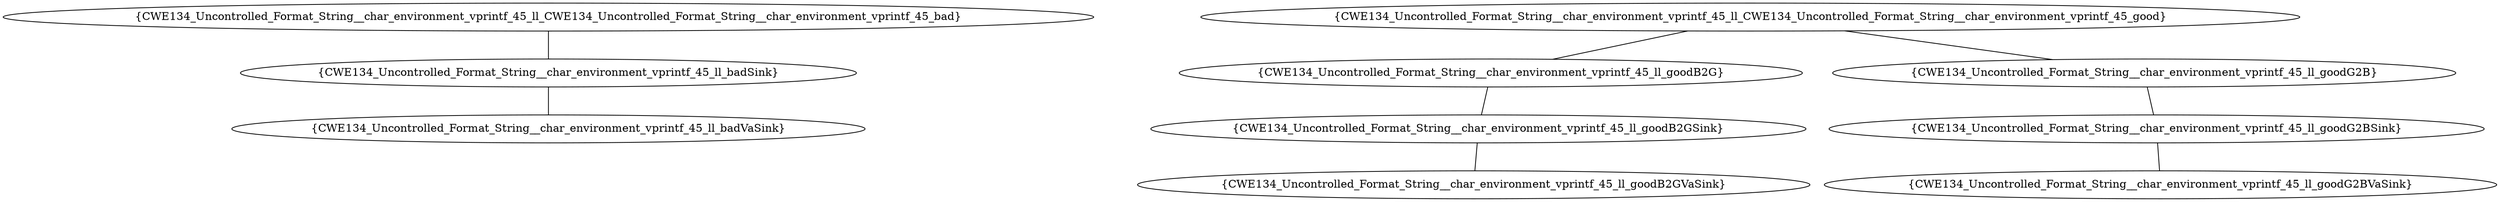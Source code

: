 graph "cg graph" {
CWE134_Uncontrolled_Format_String__char_environment_vprintf_45_ll_CWE134_Uncontrolled_Format_String__char_environment_vprintf_45_bad [label="{CWE134_Uncontrolled_Format_String__char_environment_vprintf_45_ll_CWE134_Uncontrolled_Format_String__char_environment_vprintf_45_bad}"];
CWE134_Uncontrolled_Format_String__char_environment_vprintf_45_ll_badSink [label="{CWE134_Uncontrolled_Format_String__char_environment_vprintf_45_ll_badSink}"];
CWE134_Uncontrolled_Format_String__char_environment_vprintf_45_ll_goodB2G [label="{CWE134_Uncontrolled_Format_String__char_environment_vprintf_45_ll_goodB2G}"];
CWE134_Uncontrolled_Format_String__char_environment_vprintf_45_ll_goodB2GSink [label="{CWE134_Uncontrolled_Format_String__char_environment_vprintf_45_ll_goodB2GSink}"];
CWE134_Uncontrolled_Format_String__char_environment_vprintf_45_ll_CWE134_Uncontrolled_Format_String__char_environment_vprintf_45_good [label="{CWE134_Uncontrolled_Format_String__char_environment_vprintf_45_ll_CWE134_Uncontrolled_Format_String__char_environment_vprintf_45_good}"];
CWE134_Uncontrolled_Format_String__char_environment_vprintf_45_ll_goodG2B [label="{CWE134_Uncontrolled_Format_String__char_environment_vprintf_45_ll_goodG2B}"];
CWE134_Uncontrolled_Format_String__char_environment_vprintf_45_ll_goodG2BSink [label="{CWE134_Uncontrolled_Format_String__char_environment_vprintf_45_ll_goodG2BSink}"];
CWE134_Uncontrolled_Format_String__char_environment_vprintf_45_ll_badVaSink [label="{CWE134_Uncontrolled_Format_String__char_environment_vprintf_45_ll_badVaSink}"];
CWE134_Uncontrolled_Format_String__char_environment_vprintf_45_ll_goodG2BVaSink [label="{CWE134_Uncontrolled_Format_String__char_environment_vprintf_45_ll_goodG2BVaSink}"];
CWE134_Uncontrolled_Format_String__char_environment_vprintf_45_ll_goodB2GVaSink [label="{CWE134_Uncontrolled_Format_String__char_environment_vprintf_45_ll_goodB2GVaSink}"];
CWE134_Uncontrolled_Format_String__char_environment_vprintf_45_ll_CWE134_Uncontrolled_Format_String__char_environment_vprintf_45_bad -- CWE134_Uncontrolled_Format_String__char_environment_vprintf_45_ll_badSink;
CWE134_Uncontrolled_Format_String__char_environment_vprintf_45_ll_goodB2G -- CWE134_Uncontrolled_Format_String__char_environment_vprintf_45_ll_goodB2GSink;
CWE134_Uncontrolled_Format_String__char_environment_vprintf_45_ll_CWE134_Uncontrolled_Format_String__char_environment_vprintf_45_good -- CWE134_Uncontrolled_Format_String__char_environment_vprintf_45_ll_goodG2B;
CWE134_Uncontrolled_Format_String__char_environment_vprintf_45_ll_CWE134_Uncontrolled_Format_String__char_environment_vprintf_45_good -- CWE134_Uncontrolled_Format_String__char_environment_vprintf_45_ll_goodB2G;
CWE134_Uncontrolled_Format_String__char_environment_vprintf_45_ll_goodG2B -- CWE134_Uncontrolled_Format_String__char_environment_vprintf_45_ll_goodG2BSink;
CWE134_Uncontrolled_Format_String__char_environment_vprintf_45_ll_badSink -- CWE134_Uncontrolled_Format_String__char_environment_vprintf_45_ll_badVaSink;
CWE134_Uncontrolled_Format_String__char_environment_vprintf_45_ll_goodG2BSink -- CWE134_Uncontrolled_Format_String__char_environment_vprintf_45_ll_goodG2BVaSink;
CWE134_Uncontrolled_Format_String__char_environment_vprintf_45_ll_goodB2GSink -- CWE134_Uncontrolled_Format_String__char_environment_vprintf_45_ll_goodB2GVaSink;
}
